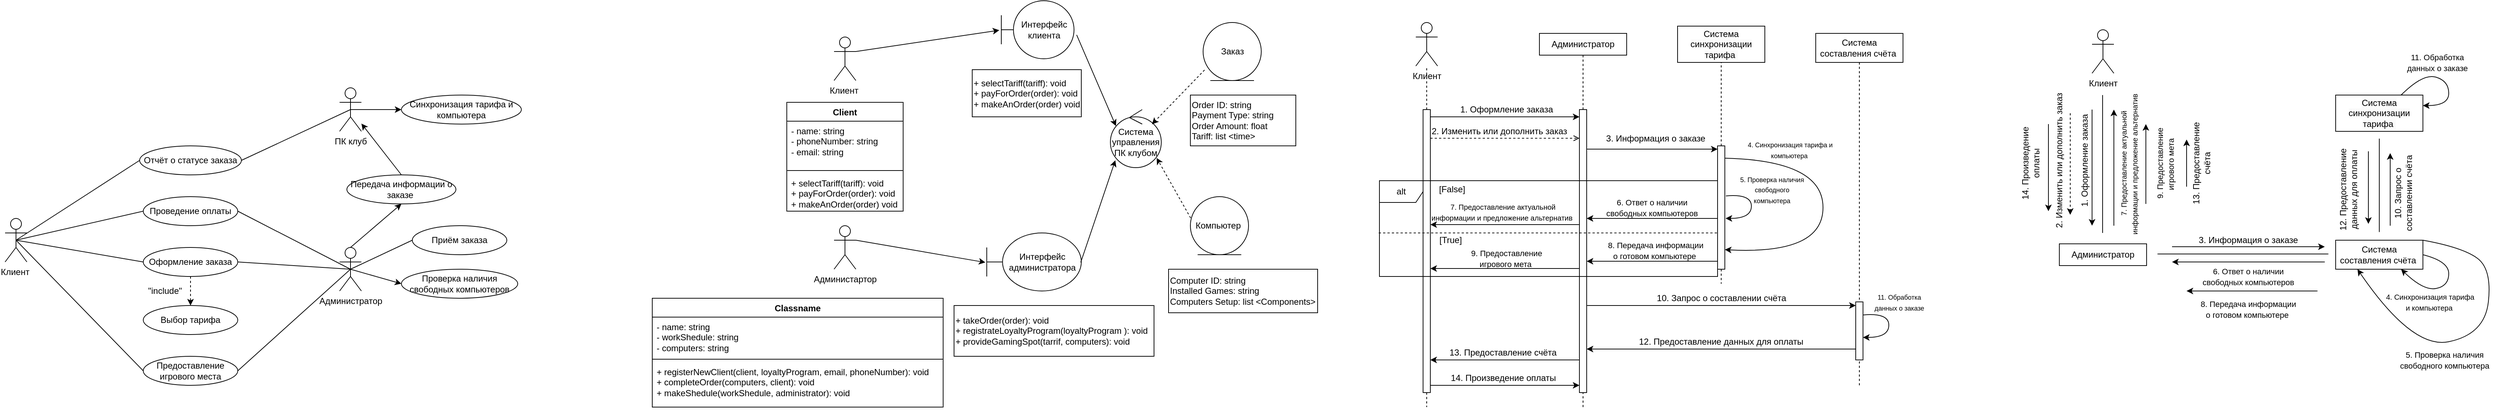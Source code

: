 <mxfile version="25.0.3">
  <diagram name="Страница — 1" id="JcgMkWdxOl0MSvAXrrk2">
    <mxGraphModel grid="1" page="1" gridSize="10" guides="1" tooltips="1" connect="1" arrows="1" fold="1" pageScale="1" pageWidth="827" pageHeight="1169" math="0" shadow="0">
      <root>
        <mxCell id="0" />
        <mxCell id="1" parent="0" />
        <mxCell id="xr0o5eQ3bMzEX39qYyPb-2" value="Клиент&amp;nbsp;" style="shape=umlActor;verticalLabelPosition=bottom;verticalAlign=top;html=1;outlineConnect=0;" vertex="1" parent="1">
          <mxGeometry x="80" y="340" width="30" height="60" as="geometry" />
        </mxCell>
        <mxCell id="xr0o5eQ3bMzEX39qYyPb-5" value="Администратор" style="shape=umlActor;verticalLabelPosition=bottom;verticalAlign=top;html=1;outlineConnect=0;" vertex="1" parent="1">
          <mxGeometry x="540" y="380" width="30" height="60" as="geometry" />
        </mxCell>
        <mxCell id="xr0o5eQ3bMzEX39qYyPb-6" value="ПК клуб" style="shape=umlActor;verticalLabelPosition=bottom;verticalAlign=top;html=1;outlineConnect=0;" vertex="1" parent="1">
          <mxGeometry x="540" y="160" width="30" height="60" as="geometry" />
        </mxCell>
        <mxCell id="xr0o5eQ3bMzEX39qYyPb-7" value="Оформление заказа" style="ellipse;whiteSpace=wrap;html=1;" vertex="1" parent="1">
          <mxGeometry x="270" y="380" width="130" height="40" as="geometry" />
        </mxCell>
        <mxCell id="xr0o5eQ3bMzEX39qYyPb-11" value="Приём заказа" style="ellipse;whiteSpace=wrap;html=1;" vertex="1" parent="1">
          <mxGeometry x="640" y="350" width="130" height="40" as="geometry" />
        </mxCell>
        <mxCell id="xr0o5eQ3bMzEX39qYyPb-12" value="" style="endArrow=none;html=1;rounded=0;exitX=0;exitY=0.5;exitDx=0;exitDy=0;entryX=0.5;entryY=0.5;entryDx=0;entryDy=0;entryPerimeter=0;" edge="1" parent="1" source="xr0o5eQ3bMzEX39qYyPb-11" target="xr0o5eQ3bMzEX39qYyPb-5">
          <mxGeometry width="50" height="50" relative="1" as="geometry">
            <mxPoint x="360" y="330" as="sourcePoint" />
            <mxPoint x="410" y="280" as="targetPoint" />
          </mxGeometry>
        </mxCell>
        <mxCell id="xr0o5eQ3bMzEX39qYyPb-14" value="Отчёт о статусе заказа" style="ellipse;whiteSpace=wrap;html=1;" vertex="1" parent="1">
          <mxGeometry x="265" y="240" width="140" height="40" as="geometry" />
        </mxCell>
        <mxCell id="xr0o5eQ3bMzEX39qYyPb-15" value="" style="endArrow=none;html=1;rounded=0;entryX=0.5;entryY=0.5;entryDx=0;entryDy=0;entryPerimeter=0;exitX=1;exitY=0.5;exitDx=0;exitDy=0;" edge="1" parent="1" source="xr0o5eQ3bMzEX39qYyPb-14" target="xr0o5eQ3bMzEX39qYyPb-6">
          <mxGeometry width="50" height="50" relative="1" as="geometry">
            <mxPoint x="360" y="330" as="sourcePoint" />
            <mxPoint x="410" y="280" as="targetPoint" />
          </mxGeometry>
        </mxCell>
        <mxCell id="xr0o5eQ3bMzEX39qYyPb-16" value="" style="endArrow=none;html=1;rounded=0;entryX=0;entryY=0.5;entryDx=0;entryDy=0;exitX=0.5;exitY=0.5;exitDx=0;exitDy=0;exitPerimeter=0;" edge="1" parent="1" source="xr0o5eQ3bMzEX39qYyPb-2" target="xr0o5eQ3bMzEX39qYyPb-14">
          <mxGeometry width="50" height="50" relative="1" as="geometry">
            <mxPoint x="360" y="330" as="sourcePoint" />
            <mxPoint x="410" y="280" as="targetPoint" />
          </mxGeometry>
        </mxCell>
        <mxCell id="xr0o5eQ3bMzEX39qYyPb-17" value="Проведение оплаты" style="ellipse;whiteSpace=wrap;html=1;" vertex="1" parent="1">
          <mxGeometry x="270" y="310" width="130" height="40" as="geometry" />
        </mxCell>
        <mxCell id="xr0o5eQ3bMzEX39qYyPb-18" value="" style="endArrow=none;html=1;rounded=0;exitX=0;exitY=0.5;exitDx=0;exitDy=0;entryX=0.5;entryY=0.5;entryDx=0;entryDy=0;entryPerimeter=0;" edge="1" parent="1" source="xr0o5eQ3bMzEX39qYyPb-17" target="xr0o5eQ3bMzEX39qYyPb-2">
          <mxGeometry width="50" height="50" relative="1" as="geometry">
            <mxPoint x="360" y="330" as="sourcePoint" />
            <mxPoint x="410" y="280" as="targetPoint" />
          </mxGeometry>
        </mxCell>
        <mxCell id="xr0o5eQ3bMzEX39qYyPb-19" value="" style="endArrow=none;html=1;rounded=0;exitX=1;exitY=0.5;exitDx=0;exitDy=0;entryX=0.5;entryY=0.5;entryDx=0;entryDy=0;entryPerimeter=0;" edge="1" parent="1" source="xr0o5eQ3bMzEX39qYyPb-17" target="xr0o5eQ3bMzEX39qYyPb-5">
          <mxGeometry width="50" height="50" relative="1" as="geometry">
            <mxPoint x="360" y="330" as="sourcePoint" />
            <mxPoint x="410" y="280" as="targetPoint" />
          </mxGeometry>
        </mxCell>
        <mxCell id="xr0o5eQ3bMzEX39qYyPb-20" value="" style="endArrow=classic;html=1;rounded=0;exitX=0.5;exitY=0.5;exitDx=0;exitDy=0;exitPerimeter=0;entryX=0;entryY=0.5;entryDx=0;entryDy=0;" edge="1" parent="1" source="xr0o5eQ3bMzEX39qYyPb-5" target="xr0o5eQ3bMzEX39qYyPb-21">
          <mxGeometry width="50" height="50" relative="1" as="geometry">
            <mxPoint x="610" y="470" as="sourcePoint" />
            <mxPoint x="620" y="410" as="targetPoint" />
          </mxGeometry>
        </mxCell>
        <mxCell id="xr0o5eQ3bMzEX39qYyPb-21" value="Проверка наличия свободных компьютеров" style="ellipse;whiteSpace=wrap;html=1;" vertex="1" parent="1">
          <mxGeometry x="625" y="410" width="160" height="40" as="geometry" />
        </mxCell>
        <mxCell id="xr0o5eQ3bMzEX39qYyPb-22" value="" style="endArrow=classic;html=1;rounded=0;exitX=0.5;exitY=0.5;exitDx=0;exitDy=0;exitPerimeter=0;entryX=0;entryY=0.5;entryDx=0;entryDy=0;" edge="1" parent="1" source="xr0o5eQ3bMzEX39qYyPb-6" target="xr0o5eQ3bMzEX39qYyPb-24">
          <mxGeometry width="50" height="50" relative="1" as="geometry">
            <mxPoint x="570" y="190" as="sourcePoint" />
            <mxPoint x="640" y="160" as="targetPoint" />
          </mxGeometry>
        </mxCell>
        <mxCell id="xr0o5eQ3bMzEX39qYyPb-23" value="Передача информации о заказе&amp;nbsp;" style="ellipse;whiteSpace=wrap;html=1;" vertex="1" parent="1">
          <mxGeometry x="550" y="280" width="150" height="40" as="geometry" />
        </mxCell>
        <mxCell id="xr0o5eQ3bMzEX39qYyPb-24" value="Синхронизация тарифа и компьютера" style="ellipse;whiteSpace=wrap;html=1;" vertex="1" parent="1">
          <mxGeometry x="625" y="170" width="165" height="40" as="geometry" />
        </mxCell>
        <mxCell id="xr0o5eQ3bMzEX39qYyPb-25" value="" style="endArrow=none;html=1;rounded=0;exitX=1;exitY=0.5;exitDx=0;exitDy=0;entryX=0.5;entryY=0.5;entryDx=0;entryDy=0;entryPerimeter=0;" edge="1" parent="1" source="xr0o5eQ3bMzEX39qYyPb-7" target="xr0o5eQ3bMzEX39qYyPb-5">
          <mxGeometry width="50" height="50" relative="1" as="geometry">
            <mxPoint x="360" y="330" as="sourcePoint" />
            <mxPoint x="410" y="280" as="targetPoint" />
          </mxGeometry>
        </mxCell>
        <mxCell id="xr0o5eQ3bMzEX39qYyPb-26" value="" style="endArrow=none;html=1;rounded=0;exitX=0;exitY=0.5;exitDx=0;exitDy=0;entryX=0.5;entryY=0.5;entryDx=0;entryDy=0;entryPerimeter=0;" edge="1" parent="1" source="xr0o5eQ3bMzEX39qYyPb-7" target="xr0o5eQ3bMzEX39qYyPb-2">
          <mxGeometry width="50" height="50" relative="1" as="geometry">
            <mxPoint x="360" y="330" as="sourcePoint" />
            <mxPoint x="410" y="280" as="targetPoint" />
          </mxGeometry>
        </mxCell>
        <mxCell id="xr0o5eQ3bMzEX39qYyPb-27" value="" style="endArrow=classic;html=1;rounded=0;exitX=0.5;exitY=0;exitDx=0;exitDy=0;exitPerimeter=0;entryX=0.5;entryY=1;entryDx=0;entryDy=0;" edge="1" parent="1" source="xr0o5eQ3bMzEX39qYyPb-5" target="xr0o5eQ3bMzEX39qYyPb-23">
          <mxGeometry width="50" height="50" relative="1" as="geometry">
            <mxPoint x="360" y="330" as="sourcePoint" />
            <mxPoint x="410" y="280" as="targetPoint" />
          </mxGeometry>
        </mxCell>
        <mxCell id="xr0o5eQ3bMzEX39qYyPb-28" value="" style="endArrow=classic;html=1;rounded=0;exitX=0.5;exitY=0;exitDx=0;exitDy=0;" edge="1" parent="1" source="xr0o5eQ3bMzEX39qYyPb-23" target="xr0o5eQ3bMzEX39qYyPb-6">
          <mxGeometry width="50" height="50" relative="1" as="geometry">
            <mxPoint x="360" y="330" as="sourcePoint" />
            <mxPoint x="410" y="280" as="targetPoint" />
          </mxGeometry>
        </mxCell>
        <mxCell id="xr0o5eQ3bMzEX39qYyPb-29" value="" style="endArrow=classic;html=1;rounded=0;exitX=0.5;exitY=1;exitDx=0;exitDy=0;dashed=1;entryX=0.5;entryY=0;entryDx=0;entryDy=0;" edge="1" parent="1" source="xr0o5eQ3bMzEX39qYyPb-7" target="xr0o5eQ3bMzEX39qYyPb-30">
          <mxGeometry width="50" height="50" relative="1" as="geometry">
            <mxPoint x="360" y="330" as="sourcePoint" />
            <mxPoint x="335" y="480" as="targetPoint" />
          </mxGeometry>
        </mxCell>
        <mxCell id="xr0o5eQ3bMzEX39qYyPb-30" value="Выбор тарифа" style="ellipse;whiteSpace=wrap;html=1;" vertex="1" parent="1">
          <mxGeometry x="270" y="460" width="130" height="40" as="geometry" />
        </mxCell>
        <mxCell id="xr0o5eQ3bMzEX39qYyPb-31" value="&quot;include&quot;" style="text;html=1;align=center;verticalAlign=middle;whiteSpace=wrap;rounded=0;" vertex="1" parent="1">
          <mxGeometry x="270" y="430" width="60" height="20" as="geometry" />
        </mxCell>
        <mxCell id="xr0o5eQ3bMzEX39qYyPb-32" value="Предоставление игрового места" style="ellipse;whiteSpace=wrap;html=1;" vertex="1" parent="1">
          <mxGeometry x="270" y="530" width="130" height="40" as="geometry" />
        </mxCell>
        <mxCell id="xr0o5eQ3bMzEX39qYyPb-33" value="" style="endArrow=none;html=1;rounded=0;entryX=0.5;entryY=0.5;entryDx=0;entryDy=0;entryPerimeter=0;exitX=1;exitY=0.5;exitDx=0;exitDy=0;" edge="1" parent="1" source="xr0o5eQ3bMzEX39qYyPb-32" target="xr0o5eQ3bMzEX39qYyPb-5">
          <mxGeometry width="50" height="50" relative="1" as="geometry">
            <mxPoint x="360" y="460" as="sourcePoint" />
            <mxPoint x="410" y="410" as="targetPoint" />
          </mxGeometry>
        </mxCell>
        <mxCell id="xr0o5eQ3bMzEX39qYyPb-34" value="" style="endArrow=none;html=1;rounded=0;exitX=0;exitY=0.5;exitDx=0;exitDy=0;entryX=0.5;entryY=0.5;entryDx=0;entryDy=0;entryPerimeter=0;" edge="1" parent="1" source="xr0o5eQ3bMzEX39qYyPb-32" target="xr0o5eQ3bMzEX39qYyPb-2">
          <mxGeometry width="50" height="50" relative="1" as="geometry">
            <mxPoint x="360" y="460" as="sourcePoint" />
            <mxPoint x="410" y="410" as="targetPoint" />
          </mxGeometry>
        </mxCell>
        <mxCell id="xr0o5eQ3bMzEX39qYyPb-44" value="Клиент&amp;nbsp;" style="shape=umlActor;verticalLabelPosition=bottom;verticalAlign=top;html=1;outlineConnect=0;" vertex="1" parent="1">
          <mxGeometry x="1220" y="90" width="30" height="60" as="geometry" />
        </mxCell>
        <mxCell id="xr0o5eQ3bMzEX39qYyPb-45" value="Администартор" style="shape=umlActor;verticalLabelPosition=bottom;verticalAlign=top;html=1;outlineConnect=0;" vertex="1" parent="1">
          <mxGeometry x="1220" y="350" width="30" height="60" as="geometry" />
        </mxCell>
        <mxCell id="xr0o5eQ3bMzEX39qYyPb-46" value="Интерфейс администратора" style="shape=umlBoundary;whiteSpace=wrap;html=1;" vertex="1" parent="1">
          <mxGeometry x="1430" y="360" width="130" height="80" as="geometry" />
        </mxCell>
        <mxCell id="xr0o5eQ3bMzEX39qYyPb-47" value="Интерфейс клиента" style="shape=umlBoundary;whiteSpace=wrap;html=1;" vertex="1" parent="1">
          <mxGeometry x="1450" y="40" width="100" height="80" as="geometry" />
        </mxCell>
        <mxCell id="xr0o5eQ3bMzEX39qYyPb-48" value="Система управления ПК клубом" style="ellipse;shape=umlControl;whiteSpace=wrap;html=1;" vertex="1" parent="1">
          <mxGeometry x="1600" y="190" width="70" height="80" as="geometry" />
        </mxCell>
        <mxCell id="xr0o5eQ3bMzEX39qYyPb-49" value="Компьютер&amp;nbsp;" style="ellipse;shape=umlEntity;whiteSpace=wrap;html=1;" vertex="1" parent="1">
          <mxGeometry x="1710" y="310" width="80" height="80" as="geometry" />
        </mxCell>
        <mxCell id="xr0o5eQ3bMzEX39qYyPb-50" value="Заказ" style="ellipse;shape=umlEntity;whiteSpace=wrap;html=1;" vertex="1" parent="1">
          <mxGeometry x="1727.5" y="70" width="80" height="80" as="geometry" />
        </mxCell>
        <mxCell id="xr0o5eQ3bMzEX39qYyPb-53" value="" style="endArrow=classic;html=1;rounded=0;exitX=1;exitY=0.333;exitDx=0;exitDy=0;exitPerimeter=0;entryX=-0.028;entryY=0.508;entryDx=0;entryDy=0;entryPerimeter=0;" edge="1" parent="1" source="xr0o5eQ3bMzEX39qYyPb-44" target="xr0o5eQ3bMzEX39qYyPb-47">
          <mxGeometry width="50" height="50" relative="1" as="geometry">
            <mxPoint x="1270" y="135" as="sourcePoint" />
            <mxPoint x="1320" y="85" as="targetPoint" />
          </mxGeometry>
        </mxCell>
        <mxCell id="xr0o5eQ3bMzEX39qYyPb-54" value="" style="endArrow=classic;html=1;rounded=0;exitX=1;exitY=0.333;exitDx=0;exitDy=0;exitPerimeter=0;entryX=-0.015;entryY=0.508;entryDx=0;entryDy=0;entryPerimeter=0;" edge="1" parent="1" source="xr0o5eQ3bMzEX39qYyPb-45" target="xr0o5eQ3bMzEX39qYyPb-46">
          <mxGeometry width="50" height="50" relative="1" as="geometry">
            <mxPoint x="1490" y="270" as="sourcePoint" />
            <mxPoint x="1540" y="220" as="targetPoint" />
          </mxGeometry>
        </mxCell>
        <mxCell id="xr0o5eQ3bMzEX39qYyPb-55" value="" style="endArrow=classic;html=1;rounded=0;exitX=1.036;exitY=0.588;exitDx=0;exitDy=0;exitPerimeter=0;entryX=0.109;entryY=0.283;entryDx=0;entryDy=0;entryPerimeter=0;" edge="1" parent="1" source="xr0o5eQ3bMzEX39qYyPb-47" target="xr0o5eQ3bMzEX39qYyPb-48">
          <mxGeometry width="50" height="50" relative="1" as="geometry">
            <mxPoint x="1430" y="270" as="sourcePoint" />
            <mxPoint x="1480" y="220" as="targetPoint" />
          </mxGeometry>
        </mxCell>
        <mxCell id="xr0o5eQ3bMzEX39qYyPb-56" value="" style="endArrow=classic;html=1;rounded=0;exitX=0.994;exitY=0.508;exitDx=0;exitDy=0;exitPerimeter=0;entryX=0.097;entryY=0.873;entryDx=0;entryDy=0;entryPerimeter=0;" edge="1" parent="1" source="xr0o5eQ3bMzEX39qYyPb-46" target="xr0o5eQ3bMzEX39qYyPb-48">
          <mxGeometry width="50" height="50" relative="1" as="geometry">
            <mxPoint x="1430" y="270" as="sourcePoint" />
            <mxPoint x="1480" y="220" as="targetPoint" />
          </mxGeometry>
        </mxCell>
        <mxCell id="xr0o5eQ3bMzEX39qYyPb-57" value="" style="endArrow=classic;html=1;rounded=0;exitX=0.025;exitY=0.818;exitDx=0;exitDy=0;exitPerimeter=0;entryX=0.817;entryY=0.253;entryDx=0;entryDy=0;entryPerimeter=0;dashed=1;" edge="1" parent="1" source="xr0o5eQ3bMzEX39qYyPb-50" target="xr0o5eQ3bMzEX39qYyPb-48">
          <mxGeometry width="50" height="50" relative="1" as="geometry">
            <mxPoint x="1454" y="97" as="sourcePoint" />
            <mxPoint x="1618" y="223" as="targetPoint" />
          </mxGeometry>
        </mxCell>
        <mxCell id="xr0o5eQ3bMzEX39qYyPb-59" value="" style="endArrow=classic;html=1;rounded=0;exitX=0.005;exitY=0.368;exitDx=0;exitDy=0;exitPerimeter=0;entryX=0.909;entryY=0.833;entryDx=0;entryDy=0;entryPerimeter=0;dashed=1;" edge="1" parent="1" source="xr0o5eQ3bMzEX39qYyPb-49" target="xr0o5eQ3bMzEX39qYyPb-48">
          <mxGeometry width="50" height="50" relative="1" as="geometry">
            <mxPoint x="1792" y="95" as="sourcePoint" />
            <mxPoint x="1667" y="220" as="targetPoint" />
          </mxGeometry>
        </mxCell>
        <mxCell id="xr0o5eQ3bMzEX39qYyPb-60" value="&lt;div&gt;&lt;span style=&quot;&quot;&gt;+ selectTariff(tariff): void&lt;/span&gt;&lt;div style=&quot;&quot;&gt;+ payForOrder(order): void&lt;/div&gt;&lt;div style=&quot;&quot;&gt;+ makeAnOrder(order) void&lt;/div&gt;&lt;/div&gt;" style="html=1;whiteSpace=wrap;align=left;" vertex="1" parent="1">
          <mxGeometry x="1410" y="135" width="150" height="65" as="geometry" />
        </mxCell>
        <mxCell id="xr0o5eQ3bMzEX39qYyPb-61" value="+ takeOrder(order): void&lt;div&gt;+ registrateLoyaltyProgram(loyaltyProgram ): void&lt;/div&gt;&lt;div&gt;+ provideGamingSpot(tarrif, computers): void&lt;/div&gt;" style="html=1;whiteSpace=wrap;align=left;" vertex="1" parent="1">
          <mxGeometry x="1385" y="460" width="275" height="70" as="geometry" />
        </mxCell>
        <mxCell id="xr0o5eQ3bMzEX39qYyPb-62" value="Order ID: string&amp;nbsp;&lt;div&gt;Payment Type: string&amp;nbsp;&lt;/div&gt;&lt;div&gt;Order Amount: float&amp;nbsp;&lt;/div&gt;&lt;div&gt;Tariff: list &amp;lt;time&amp;gt;&lt;/div&gt;" style="html=1;whiteSpace=wrap;align=left;" vertex="1" parent="1">
          <mxGeometry x="1710" y="170" width="145" height="70" as="geometry" />
        </mxCell>
        <mxCell id="xr0o5eQ3bMzEX39qYyPb-63" value="Computer ID: string&amp;nbsp;&lt;div&gt;Installed Games: string&lt;br&gt;&lt;/div&gt;&lt;div&gt;Computers Setup: list &amp;lt;Components&amp;gt;&lt;/div&gt;" style="html=1;whiteSpace=wrap;align=left;" vertex="1" parent="1">
          <mxGeometry x="1680" y="410" width="205" height="60" as="geometry" />
        </mxCell>
        <mxCell id="xr0o5eQ3bMzEX39qYyPb-64" value="Client" style="swimlane;fontStyle=1;align=center;verticalAlign=top;childLayout=stackLayout;horizontal=1;startSize=26;horizontalStack=0;resizeParent=1;resizeParentMax=0;resizeLast=0;collapsible=1;marginBottom=0;whiteSpace=wrap;html=1;" vertex="1" parent="1">
          <mxGeometry x="1155" y="180" width="160" height="150" as="geometry" />
        </mxCell>
        <mxCell id="xr0o5eQ3bMzEX39qYyPb-65" value="- name: string&amp;nbsp;&lt;div&gt;- phoneNumber: string&lt;/div&gt;&lt;div&gt;- email: string&lt;/div&gt;" style="text;strokeColor=none;fillColor=none;align=left;verticalAlign=top;spacingLeft=4;spacingRight=4;overflow=hidden;rotatable=0;points=[[0,0.5],[1,0.5]];portConstraint=eastwest;whiteSpace=wrap;html=1;" vertex="1" parent="xr0o5eQ3bMzEX39qYyPb-64">
          <mxGeometry y="26" width="160" height="64" as="geometry" />
        </mxCell>
        <mxCell id="xr0o5eQ3bMzEX39qYyPb-66" value="" style="line;strokeWidth=1;fillColor=none;align=left;verticalAlign=middle;spacingTop=-1;spacingLeft=3;spacingRight=3;rotatable=0;labelPosition=right;points=[];portConstraint=eastwest;strokeColor=inherit;" vertex="1" parent="xr0o5eQ3bMzEX39qYyPb-64">
          <mxGeometry y="90" width="160" height="8" as="geometry" />
        </mxCell>
        <mxCell id="xr0o5eQ3bMzEX39qYyPb-67" value="+ selectTariff(tariff): void&lt;div&gt;+ payForOrder(order): void&lt;/div&gt;&lt;div&gt;+ makeAnOrder(order) void&lt;/div&gt;" style="text;strokeColor=none;fillColor=none;align=left;verticalAlign=top;spacingLeft=4;spacingRight=4;overflow=hidden;rotatable=0;points=[[0,0.5],[1,0.5]];portConstraint=eastwest;whiteSpace=wrap;html=1;" vertex="1" parent="xr0o5eQ3bMzEX39qYyPb-64">
          <mxGeometry y="98" width="160" height="52" as="geometry" />
        </mxCell>
        <mxCell id="xr0o5eQ3bMzEX39qYyPb-68" value="Classname" style="swimlane;fontStyle=1;align=center;verticalAlign=top;childLayout=stackLayout;horizontal=1;startSize=26;horizontalStack=0;resizeParent=1;resizeParentMax=0;resizeLast=0;collapsible=1;marginBottom=0;whiteSpace=wrap;html=1;" vertex="1" parent="1">
          <mxGeometry x="970" y="450" width="400" height="150" as="geometry" />
        </mxCell>
        <mxCell id="xr0o5eQ3bMzEX39qYyPb-69" value="- name: string&amp;nbsp;&lt;div&gt;- workShedule: string&amp;nbsp;&lt;/div&gt;&lt;div&gt;- computers: string&lt;/div&gt;" style="text;strokeColor=none;fillColor=none;align=left;verticalAlign=top;spacingLeft=4;spacingRight=4;overflow=hidden;rotatable=0;points=[[0,0.5],[1,0.5]];portConstraint=eastwest;whiteSpace=wrap;html=1;" vertex="1" parent="xr0o5eQ3bMzEX39qYyPb-68">
          <mxGeometry y="26" width="400" height="54" as="geometry" />
        </mxCell>
        <mxCell id="xr0o5eQ3bMzEX39qYyPb-70" value="" style="line;strokeWidth=1;fillColor=none;align=left;verticalAlign=middle;spacingTop=-1;spacingLeft=3;spacingRight=3;rotatable=0;labelPosition=right;points=[];portConstraint=eastwest;strokeColor=inherit;" vertex="1" parent="xr0o5eQ3bMzEX39qYyPb-68">
          <mxGeometry y="80" width="400" height="8" as="geometry" />
        </mxCell>
        <mxCell id="xr0o5eQ3bMzEX39qYyPb-71" value="+ registerNewClient(client,&amp;nbsp;loyaltyProgram, email, phoneNumber): void&lt;div&gt;+ completeOrder(computers, client): void&lt;/div&gt;&lt;div&gt;+ makeShedule(workShedule, administrator): void&lt;/div&gt;" style="text;strokeColor=none;fillColor=none;align=left;verticalAlign=top;spacingLeft=4;spacingRight=4;overflow=hidden;rotatable=0;points=[[0,0.5],[1,0.5]];portConstraint=eastwest;whiteSpace=wrap;html=1;" vertex="1" parent="xr0o5eQ3bMzEX39qYyPb-68">
          <mxGeometry y="88" width="400" height="62" as="geometry" />
        </mxCell>
        <mxCell id="eZ6hBYkW27tw9v58mCa--1" value="Клиент" style="shape=umlActor;verticalLabelPosition=bottom;verticalAlign=top;html=1;outlineConnect=0;" vertex="1" parent="1">
          <mxGeometry x="2020" y="70" width="30" height="60" as="geometry" />
        </mxCell>
        <mxCell id="eZ6hBYkW27tw9v58mCa--2" value="&lt;span style=&quot;color: rgb(0, 0, 0); font-family: Helvetica; font-size: 12px; font-style: normal; font-variant-ligatures: normal; font-variant-caps: normal; font-weight: 400; letter-spacing: normal; orphans: 2; text-align: center; text-indent: 0px; text-transform: none; widows: 2; word-spacing: 0px; -webkit-text-stroke-width: 0px; white-space: normal; background-color: rgb(251, 251, 251); text-decoration-thickness: initial; text-decoration-style: initial; text-decoration-color: initial; display: inline !important; float: none;&quot;&gt;&lt;br&gt;&lt;/span&gt;&lt;div&gt;&lt;span style=&quot;color: rgb(0, 0, 0); font-family: Helvetica; font-size: 12px; font-style: normal; font-variant-ligatures: normal; font-variant-caps: normal; font-weight: 400; letter-spacing: normal; orphans: 2; text-align: center; text-indent: 0px; text-transform: none; widows: 2; word-spacing: 0px; -webkit-text-stroke-width: 0px; white-space: normal; background-color: rgb(251, 251, 251); text-decoration-thickness: initial; text-decoration-style: initial; text-decoration-color: initial; display: inline !important; float: none;&quot;&gt;Администратор&lt;/span&gt;&lt;br&gt;&lt;br&gt;&lt;/div&gt;" style="rounded=0;whiteSpace=wrap;html=1;" vertex="1" parent="1">
          <mxGeometry x="2190" y="85" width="120" height="30" as="geometry" />
        </mxCell>
        <mxCell id="eZ6hBYkW27tw9v58mCa--3" value="&lt;br&gt;&lt;div&gt;&lt;span style=&quot;color: rgb(0, 0, 0); font-family: Helvetica; font-size: 12px; font-style: normal; font-variant-ligatures: normal; font-variant-caps: normal; font-weight: 400; letter-spacing: normal; orphans: 2; text-align: center; text-indent: 0px; text-transform: none; widows: 2; word-spacing: 0px; -webkit-text-stroke-width: 0px; white-space: normal; background-color: rgb(251, 251, 251); text-decoration-thickness: initial; text-decoration-style: initial; text-decoration-color: initial; display: inline !important; float: none;&quot;&gt;Система синхронизации тарифа&amp;nbsp;&lt;/span&gt;&lt;br&gt;&lt;br&gt;&lt;/div&gt;" style="rounded=0;whiteSpace=wrap;html=1;" vertex="1" parent="1">
          <mxGeometry x="2380" y="75" width="120" height="50" as="geometry" />
        </mxCell>
        <mxCell id="eZ6hBYkW27tw9v58mCa--4" value="Система составления счёта&amp;nbsp;" style="rounded=0;whiteSpace=wrap;html=1;" vertex="1" parent="1">
          <mxGeometry x="2570" y="85" width="120" height="40" as="geometry" />
        </mxCell>
        <mxCell id="eZ6hBYkW27tw9v58mCa--5" value="" style="html=1;points=[[0,0,0,0,5],[0,1,0,0,-5],[1,0,0,0,5],[1,1,0,0,-5]];perimeter=orthogonalPerimeter;outlineConnect=0;targetShapes=umlLifeline;portConstraint=eastwest;newEdgeStyle={&quot;curved&quot;:0,&quot;rounded&quot;:0};" vertex="1" parent="1">
          <mxGeometry x="2030" y="190" width="10" height="390" as="geometry" />
        </mxCell>
        <mxCell id="eZ6hBYkW27tw9v58mCa--7" value="" style="endArrow=none;dashed=1;html=1;rounded=0;" edge="1" parent="1" source="eZ6hBYkW27tw9v58mCa--5" target="eZ6hBYkW27tw9v58mCa--1">
          <mxGeometry width="50" height="50" relative="1" as="geometry">
            <mxPoint x="2187" y="340" as="sourcePoint" />
            <mxPoint x="2237" y="290" as="targetPoint" />
          </mxGeometry>
        </mxCell>
        <mxCell id="eZ6hBYkW27tw9v58mCa--8" value="" style="html=1;points=[[0,0,0,0,5],[0,1,0,0,-5],[1,0,0,0,5],[1,1,0,0,-5]];perimeter=orthogonalPerimeter;outlineConnect=0;targetShapes=umlLifeline;portConstraint=eastwest;newEdgeStyle={&quot;curved&quot;:0,&quot;rounded&quot;:0};" vertex="1" parent="1">
          <mxGeometry x="2245" y="190" width="10" height="390" as="geometry" />
        </mxCell>
        <mxCell id="eZ6hBYkW27tw9v58mCa--9" value="" style="endArrow=none;dashed=1;html=1;rounded=0;entryX=0.5;entryY=1;entryDx=0;entryDy=0;" edge="1" parent="1" source="eZ6hBYkW27tw9v58mCa--8" target="eZ6hBYkW27tw9v58mCa--2">
          <mxGeometry width="50" height="50" relative="1" as="geometry">
            <mxPoint x="2220" y="340" as="sourcePoint" />
            <mxPoint x="2270" y="290" as="targetPoint" />
          </mxGeometry>
        </mxCell>
        <mxCell id="eZ6hBYkW27tw9v58mCa--10" value="" style="endArrow=classic;html=1;rounded=0;" edge="1" parent="1" source="eZ6hBYkW27tw9v58mCa--5">
          <mxGeometry width="50" height="50" relative="1" as="geometry">
            <mxPoint x="2073" y="200" as="sourcePoint" />
            <mxPoint x="2245" y="200" as="targetPoint" />
          </mxGeometry>
        </mxCell>
        <mxCell id="eZ6hBYkW27tw9v58mCa--11" value="" style="endArrow=open;html=1;rounded=0;dashed=1;endFill=0;" edge="1" parent="1" source="eZ6hBYkW27tw9v58mCa--5">
          <mxGeometry width="50" height="50" relative="1" as="geometry">
            <mxPoint x="2073" y="229.5" as="sourcePoint" />
            <mxPoint x="2245" y="229.5" as="targetPoint" />
          </mxGeometry>
        </mxCell>
        <mxCell id="eZ6hBYkW27tw9v58mCa--12" value="2. Изменить или дополнить заказ" style="text;html=1;align=center;verticalAlign=middle;whiteSpace=wrap;rounded=0;" vertex="1" parent="1">
          <mxGeometry x="2040" y="210" width="190" height="20" as="geometry" />
        </mxCell>
        <mxCell id="eZ6hBYkW27tw9v58mCa--13" value="1. Оформление заказа" style="text;html=1;align=center;verticalAlign=middle;whiteSpace=wrap;rounded=0;" vertex="1" parent="1">
          <mxGeometry x="2060" y="180" width="170" height="20" as="geometry" />
        </mxCell>
        <mxCell id="eZ6hBYkW27tw9v58mCa--14" value="" style="html=1;points=[[0,0,0,0,5],[0,1,0,0,-5],[1,0,0,0,5],[1,1,0,0,-5]];perimeter=orthogonalPerimeter;outlineConnect=0;targetShapes=umlLifeline;portConstraint=eastwest;newEdgeStyle={&quot;curved&quot;:0,&quot;rounded&quot;:0};" vertex="1" parent="1">
          <mxGeometry x="2435" y="240" width="10" height="170" as="geometry" />
        </mxCell>
        <mxCell id="eZ6hBYkW27tw9v58mCa--15" value="" style="endArrow=none;dashed=1;html=1;rounded=0;entryX=0.5;entryY=1;entryDx=0;entryDy=0;" edge="1" parent="1" source="eZ6hBYkW27tw9v58mCa--14" target="eZ6hBYkW27tw9v58mCa--3">
          <mxGeometry width="50" height="50" relative="1" as="geometry">
            <mxPoint x="2350" y="340" as="sourcePoint" />
            <mxPoint x="2400" y="290" as="targetPoint" />
          </mxGeometry>
        </mxCell>
        <mxCell id="eZ6hBYkW27tw9v58mCa--16" value="" style="endArrow=classic;html=1;rounded=0;" edge="1" parent="1">
          <mxGeometry width="50" height="50" relative="1" as="geometry">
            <mxPoint x="2255" y="244.52" as="sourcePoint" />
            <mxPoint x="2435" y="244.52" as="targetPoint" />
          </mxGeometry>
        </mxCell>
        <mxCell id="eZ6hBYkW27tw9v58mCa--18" value="3. Информация о заказе" style="text;html=1;align=center;verticalAlign=middle;whiteSpace=wrap;rounded=0;" vertex="1" parent="1">
          <mxGeometry x="2265" y="225" width="170" height="10" as="geometry" />
        </mxCell>
        <mxCell id="eZ6hBYkW27tw9v58mCa--19" value="" style="curved=1;endArrow=classic;html=1;rounded=0;" edge="1" parent="1">
          <mxGeometry width="50" height="50" relative="1" as="geometry">
            <mxPoint x="2445" y="257" as="sourcePoint" />
            <mxPoint x="2445" y="383" as="targetPoint" />
            <Array as="points">
              <mxPoint x="2580" y="260" />
              <mxPoint x="2580" y="390" />
            </Array>
          </mxGeometry>
        </mxCell>
        <mxCell id="eZ6hBYkW27tw9v58mCa--21" value="&lt;font style=&quot;font-size: 9px;&quot;&gt;4. Синхронизация тарифа и компьютера&amp;nbsp;&lt;/font&gt;" style="text;html=1;align=center;verticalAlign=middle;whiteSpace=wrap;rounded=0;" vertex="1" parent="1">
          <mxGeometry x="2470" y="230" width="130" height="30" as="geometry" />
        </mxCell>
        <mxCell id="eZ6hBYkW27tw9v58mCa--22" value="" style="curved=1;endArrow=classic;html=1;rounded=0;" edge="1" parent="1">
          <mxGeometry width="50" height="50" relative="1" as="geometry">
            <mxPoint x="2446.5" y="309" as="sourcePoint" />
            <mxPoint x="2446" y="340" as="targetPoint" />
            <Array as="points">
              <mxPoint x="2481.5" y="306" />
              <mxPoint x="2481.5" y="340" />
            </Array>
          </mxGeometry>
        </mxCell>
        <mxCell id="eZ6hBYkW27tw9v58mCa--24" value="&lt;font style=&quot;font-size: 9px;&quot;&gt;5. Проверка наличия свободного компьютера&lt;/font&gt;" style="text;html=1;align=center;verticalAlign=middle;whiteSpace=wrap;rounded=0;" vertex="1" parent="1">
          <mxGeometry x="2460" y="285" width="100" height="30" as="geometry" />
        </mxCell>
        <mxCell id="eZ6hBYkW27tw9v58mCa--25" value="alt" style="shape=umlFrame;whiteSpace=wrap;html=1;pointerEvents=0;" vertex="1" parent="1">
          <mxGeometry x="1970" y="288" width="465" height="132" as="geometry" />
        </mxCell>
        <mxCell id="eZ6hBYkW27tw9v58mCa--26" value="" style="endArrow=classic;html=1;rounded=0;" edge="1" parent="1">
          <mxGeometry width="50" height="50" relative="1" as="geometry">
            <mxPoint x="2435" y="340" as="sourcePoint" />
            <mxPoint x="2255" y="340" as="targetPoint" />
          </mxGeometry>
        </mxCell>
        <mxCell id="eZ6hBYkW27tw9v58mCa--27" value="&lt;font style=&quot;font-size: 11px;&quot;&gt;6. Ответ о наличии свободных компьютеров&lt;/font&gt;" style="text;html=1;align=center;verticalAlign=middle;whiteSpace=wrap;rounded=0;" vertex="1" parent="1">
          <mxGeometry x="2280" y="315" width="130" height="20" as="geometry" />
        </mxCell>
        <mxCell id="eZ6hBYkW27tw9v58mCa--28" value="[False]" style="text;html=1;align=center;verticalAlign=middle;whiteSpace=wrap;rounded=0;" vertex="1" parent="1">
          <mxGeometry x="2040" y="290" width="60" height="20" as="geometry" />
        </mxCell>
        <mxCell id="eZ6hBYkW27tw9v58mCa--29" value="" style="endArrow=none;dashed=1;html=1;rounded=0;exitX=-0.004;exitY=0.671;exitDx=0;exitDy=0;exitPerimeter=0;" edge="1" parent="1">
          <mxGeometry width="50" height="50" relative="1" as="geometry">
            <mxPoint x="1969.07" y="360.002" as="sourcePoint" />
            <mxPoint x="2435.93" y="360.002" as="targetPoint" />
          </mxGeometry>
        </mxCell>
        <mxCell id="eZ6hBYkW27tw9v58mCa--30" value="" style="endArrow=classic;html=1;rounded=0;" edge="1" parent="1">
          <mxGeometry width="50" height="50" relative="1" as="geometry">
            <mxPoint x="2245" y="348.52" as="sourcePoint" />
            <mxPoint x="2040" y="348.52" as="targetPoint" />
          </mxGeometry>
        </mxCell>
        <mxCell id="eZ6hBYkW27tw9v58mCa--31" value="&lt;font style=&quot;font-size: 10px;&quot;&gt;7. Предоставление актуальной информации и предложение альтернатив&amp;nbsp;&lt;/font&gt;" style="text;html=1;align=center;verticalAlign=middle;whiteSpace=wrap;rounded=0;" vertex="1" parent="1">
          <mxGeometry x="2040" y="315" width="200" height="32.5" as="geometry" />
        </mxCell>
        <mxCell id="eZ6hBYkW27tw9v58mCa--32" value="[True]" style="text;html=1;align=center;verticalAlign=middle;whiteSpace=wrap;rounded=0;" vertex="1" parent="1">
          <mxGeometry x="2038" y="360" width="60" height="20" as="geometry" />
        </mxCell>
        <mxCell id="eZ6hBYkW27tw9v58mCa--33" value="" style="endArrow=classic;html=1;rounded=0;" edge="1" parent="1">
          <mxGeometry width="50" height="50" relative="1" as="geometry">
            <mxPoint x="2435" y="399.05" as="sourcePoint" />
            <mxPoint x="2255" y="399.05" as="targetPoint" />
          </mxGeometry>
        </mxCell>
        <mxCell id="eZ6hBYkW27tw9v58mCa--35" value="&lt;span style=&quot;font-size: 11px;&quot;&gt;8. Передача информации о готовом компьютере&amp;nbsp;&lt;/span&gt;" style="text;html=1;align=center;verticalAlign=middle;whiteSpace=wrap;rounded=0;" vertex="1" parent="1">
          <mxGeometry x="2280" y="369.05" width="140" height="30" as="geometry" />
        </mxCell>
        <mxCell id="eZ6hBYkW27tw9v58mCa--36" value="" style="endArrow=classic;html=1;rounded=0;" edge="1" parent="1">
          <mxGeometry width="50" height="50" relative="1" as="geometry">
            <mxPoint x="2245" y="409.05" as="sourcePoint" />
            <mxPoint x="2040" y="409.05" as="targetPoint" />
          </mxGeometry>
        </mxCell>
        <mxCell id="eZ6hBYkW27tw9v58mCa--37" value="&lt;span style=&quot;font-size: 11px;&quot;&gt;9. Предоставление игрового мета&amp;nbsp;&lt;/span&gt;" style="text;html=1;align=center;verticalAlign=middle;whiteSpace=wrap;rounded=0;" vertex="1" parent="1">
          <mxGeometry x="2075" y="380" width="140" height="30" as="geometry" />
        </mxCell>
        <mxCell id="eZ6hBYkW27tw9v58mCa--38" value="" style="endArrow=none;dashed=1;html=1;rounded=0;" edge="1" parent="1" source="eZ6hBYkW27tw9v58mCa--14">
          <mxGeometry width="50" height="50" relative="1" as="geometry">
            <mxPoint x="2200" y="340" as="sourcePoint" />
            <mxPoint x="2440" y="430" as="targetPoint" />
          </mxGeometry>
        </mxCell>
        <mxCell id="eZ6hBYkW27tw9v58mCa--39" value="" style="html=1;points=[[0,0,0,0,5],[0,1,0,0,-5],[1,0,0,0,5],[1,1,0,0,-5]];perimeter=orthogonalPerimeter;outlineConnect=0;targetShapes=umlLifeline;portConstraint=eastwest;newEdgeStyle={&quot;curved&quot;:0,&quot;rounded&quot;:0};" vertex="1" parent="1">
          <mxGeometry x="2625" y="455" width="10" height="80" as="geometry" />
        </mxCell>
        <mxCell id="eZ6hBYkW27tw9v58mCa--41" value="" style="endArrow=classic;html=1;rounded=0;" edge="1" parent="1">
          <mxGeometry width="50" height="50" relative="1" as="geometry">
            <mxPoint x="2255" y="460.0" as="sourcePoint" />
            <mxPoint x="2625" y="460.0" as="targetPoint" />
          </mxGeometry>
        </mxCell>
        <mxCell id="eZ6hBYkW27tw9v58mCa--42" value="" style="endArrow=none;dashed=1;html=1;rounded=0;exitX=0.5;exitY=1;exitDx=0;exitDy=0;" edge="1" parent="1" source="eZ6hBYkW27tw9v58mCa--4" target="eZ6hBYkW27tw9v58mCa--39">
          <mxGeometry width="50" height="50" relative="1" as="geometry">
            <mxPoint x="2200" y="340" as="sourcePoint" />
            <mxPoint x="2250" y="290" as="targetPoint" />
          </mxGeometry>
        </mxCell>
        <mxCell id="eZ6hBYkW27tw9v58mCa--43" value="10. Запрос о составлении счёта" style="text;html=1;align=center;verticalAlign=middle;whiteSpace=wrap;rounded=0;" vertex="1" parent="1">
          <mxGeometry x="2342.5" y="440" width="195" height="20" as="geometry" />
        </mxCell>
        <mxCell id="eZ6hBYkW27tw9v58mCa--44" value="" style="curved=1;endArrow=classic;html=1;rounded=0;" edge="1" parent="1">
          <mxGeometry width="50" height="50" relative="1" as="geometry">
            <mxPoint x="2635.5" y="473" as="sourcePoint" />
            <mxPoint x="2635" y="504" as="targetPoint" />
            <Array as="points">
              <mxPoint x="2670.5" y="470" />
              <mxPoint x="2670.5" y="504" />
            </Array>
          </mxGeometry>
        </mxCell>
        <mxCell id="eZ6hBYkW27tw9v58mCa--45" value="&lt;font style=&quot;font-size: 9px;&quot;&gt;11. Обработка данных о заказе&lt;/font&gt;" style="text;html=1;align=center;verticalAlign=middle;whiteSpace=wrap;rounded=0;" vertex="1" parent="1">
          <mxGeometry x="2640" y="440" width="90" height="30" as="geometry" />
        </mxCell>
        <mxCell id="eZ6hBYkW27tw9v58mCa--46" value="" style="endArrow=classic;html=1;rounded=0;" edge="1" parent="1">
          <mxGeometry width="50" height="50" relative="1" as="geometry">
            <mxPoint x="2625" y="520" as="sourcePoint" />
            <mxPoint x="2255" y="520" as="targetPoint" />
          </mxGeometry>
        </mxCell>
        <mxCell id="eZ6hBYkW27tw9v58mCa--47" value="12. Предоставление данных для оплаты" style="text;html=1;align=center;verticalAlign=middle;whiteSpace=wrap;rounded=0;" vertex="1" parent="1">
          <mxGeometry x="2326.25" y="500" width="227.5" height="20" as="geometry" />
        </mxCell>
        <mxCell id="eZ6hBYkW27tw9v58mCa--48" value="" style="endArrow=classic;html=1;rounded=0;" edge="1" parent="1">
          <mxGeometry width="50" height="50" relative="1" as="geometry">
            <mxPoint x="2245" y="535" as="sourcePoint" />
            <mxPoint x="2040" y="535" as="targetPoint" />
          </mxGeometry>
        </mxCell>
        <mxCell id="eZ6hBYkW27tw9v58mCa--49" value="13. Предоставление счёта" style="text;html=1;align=center;verticalAlign=middle;whiteSpace=wrap;rounded=0;" vertex="1" parent="1">
          <mxGeometry x="2055" y="515" width="170" height="20" as="geometry" />
        </mxCell>
        <mxCell id="eZ6hBYkW27tw9v58mCa--50" value="" style="endArrow=classic;html=1;rounded=0;" edge="1" parent="1">
          <mxGeometry width="50" height="50" relative="1" as="geometry">
            <mxPoint x="2040" y="570" as="sourcePoint" />
            <mxPoint x="2245" y="570" as="targetPoint" />
          </mxGeometry>
        </mxCell>
        <mxCell id="eZ6hBYkW27tw9v58mCa--51" value="14. Произведение оплаты" style="text;html=1;align=center;verticalAlign=middle;whiteSpace=wrap;rounded=0;" vertex="1" parent="1">
          <mxGeometry x="2062.5" y="550" width="155" height="20" as="geometry" />
        </mxCell>
        <mxCell id="eZ6hBYkW27tw9v58mCa--52" value="" style="endArrow=none;dashed=1;html=1;rounded=0;" edge="1" parent="1" target="eZ6hBYkW27tw9v58mCa--39">
          <mxGeometry width="50" height="50" relative="1" as="geometry">
            <mxPoint x="2630" y="570" as="sourcePoint" />
            <mxPoint x="2650" y="540" as="targetPoint" />
          </mxGeometry>
        </mxCell>
        <mxCell id="eZ6hBYkW27tw9v58mCa--53" value="" style="endArrow=none;dashed=1;html=1;rounded=0;" edge="1" parent="1" target="eZ6hBYkW27tw9v58mCa--8">
          <mxGeometry width="50" height="50" relative="1" as="geometry">
            <mxPoint x="2250" y="600" as="sourcePoint" />
            <mxPoint x="2305" y="600" as="targetPoint" />
          </mxGeometry>
        </mxCell>
        <mxCell id="eZ6hBYkW27tw9v58mCa--54" value="" style="endArrow=none;dashed=1;html=1;rounded=0;" edge="1" parent="1" source="eZ6hBYkW27tw9v58mCa--5">
          <mxGeometry width="50" height="50" relative="1" as="geometry">
            <mxPoint x="2400" y="450" as="sourcePoint" />
            <mxPoint x="2035" y="600" as="targetPoint" />
          </mxGeometry>
        </mxCell>
        <mxCell id="hWuVy-jcxDphh0jQvDJt-1" value="Клиент" style="shape=umlActor;verticalLabelPosition=bottom;verticalAlign=top;html=1;outlineConnect=0;" vertex="1" parent="1">
          <mxGeometry x="2950" y="80" width="30" height="60" as="geometry" />
        </mxCell>
        <mxCell id="hWuVy-jcxDphh0jQvDJt-2" value="&lt;span style=&quot;color: rgb(0, 0, 0); font-family: Helvetica; font-size: 12px; font-style: normal; font-variant-ligatures: normal; font-variant-caps: normal; font-weight: 400; letter-spacing: normal; orphans: 2; text-align: center; text-indent: 0px; text-transform: none; widows: 2; word-spacing: 0px; -webkit-text-stroke-width: 0px; white-space: normal; background-color: rgb(251, 251, 251); text-decoration-thickness: initial; text-decoration-style: initial; text-decoration-color: initial; display: inline !important; float: none;&quot;&gt;&lt;br&gt;&lt;/span&gt;&lt;div&gt;&lt;span style=&quot;color: rgb(0, 0, 0); font-family: Helvetica; font-size: 12px; font-style: normal; font-variant-ligatures: normal; font-variant-caps: normal; font-weight: 400; letter-spacing: normal; orphans: 2; text-align: center; text-indent: 0px; text-transform: none; widows: 2; word-spacing: 0px; -webkit-text-stroke-width: 0px; white-space: normal; background-color: rgb(251, 251, 251); text-decoration-thickness: initial; text-decoration-style: initial; text-decoration-color: initial; display: inline !important; float: none;&quot;&gt;Администратор&lt;/span&gt;&lt;br&gt;&lt;br&gt;&lt;/div&gt;" style="rounded=0;whiteSpace=wrap;html=1;" vertex="1" parent="1">
          <mxGeometry x="2905" y="375" width="120" height="30" as="geometry" />
        </mxCell>
        <mxCell id="hWuVy-jcxDphh0jQvDJt-3" value="&lt;br&gt;&lt;div&gt;&lt;span style=&quot;color: rgb(0, 0, 0); font-family: Helvetica; font-size: 12px; font-style: normal; font-variant-ligatures: normal; font-variant-caps: normal; font-weight: 400; letter-spacing: normal; orphans: 2; text-align: center; text-indent: 0px; text-transform: none; widows: 2; word-spacing: 0px; -webkit-text-stroke-width: 0px; white-space: normal; background-color: rgb(251, 251, 251); text-decoration-thickness: initial; text-decoration-style: initial; text-decoration-color: initial; display: inline !important; float: none;&quot;&gt;Система синхронизации тарифа&amp;nbsp;&lt;/span&gt;&lt;br&gt;&lt;br&gt;&lt;/div&gt;" style="rounded=0;whiteSpace=wrap;html=1;" vertex="1" parent="1">
          <mxGeometry x="3285" y="170" width="120" height="50" as="geometry" />
        </mxCell>
        <mxCell id="hWuVy-jcxDphh0jQvDJt-4" value="Система составления счёта&amp;nbsp;" style="rounded=0;whiteSpace=wrap;html=1;" vertex="1" parent="1">
          <mxGeometry x="3285" y="370" width="120" height="40" as="geometry" />
        </mxCell>
        <mxCell id="hWuVy-jcxDphh0jQvDJt-5" value="" style="endArrow=none;html=1;rounded=0;" edge="1" parent="1">
          <mxGeometry width="50" height="50" relative="1" as="geometry">
            <mxPoint x="2964.5" y="360" as="sourcePoint" />
            <mxPoint x="2964.5" y="170" as="targetPoint" />
          </mxGeometry>
        </mxCell>
        <mxCell id="hWuVy-jcxDphh0jQvDJt-6" value="" style="endArrow=classic;html=1;rounded=0;" edge="1" parent="1">
          <mxGeometry width="50" height="50" relative="1" as="geometry">
            <mxPoint x="2950" y="190" as="sourcePoint" />
            <mxPoint x="2950" y="350" as="targetPoint" />
          </mxGeometry>
        </mxCell>
        <mxCell id="hWuVy-jcxDphh0jQvDJt-7" value="1. Оформление заказа" style="text;html=1;align=center;verticalAlign=middle;whiteSpace=wrap;rounded=0;rotation=-90;" vertex="1" parent="1">
          <mxGeometry x="2855" y="250" width="170" height="20" as="geometry" />
        </mxCell>
        <mxCell id="hWuVy-jcxDphh0jQvDJt-8" value="" style="endArrow=classic;html=1;rounded=0;dashed=1;" edge="1" parent="1">
          <mxGeometry width="50" height="50" relative="1" as="geometry">
            <mxPoint x="2920" y="195" as="sourcePoint" />
            <mxPoint x="2920" y="335" as="targetPoint" />
          </mxGeometry>
        </mxCell>
        <mxCell id="hWuVy-jcxDphh0jQvDJt-9" value="2. Изменить или дополнить заказ" style="text;html=1;align=center;verticalAlign=middle;whiteSpace=wrap;rounded=0;rotation=-90;" vertex="1" parent="1">
          <mxGeometry x="2810" y="250" width="190" height="20" as="geometry" />
        </mxCell>
        <mxCell id="hWuVy-jcxDphh0jQvDJt-10" value="" style="endArrow=none;html=1;rounded=0;" edge="1" parent="1">
          <mxGeometry width="50" height="50" relative="1" as="geometry">
            <mxPoint x="3040" y="389" as="sourcePoint" />
            <mxPoint x="3275" y="389" as="targetPoint" />
          </mxGeometry>
        </mxCell>
        <mxCell id="hWuVy-jcxDphh0jQvDJt-11" value="3. Информация о заказе" style="text;html=1;align=center;verticalAlign=middle;whiteSpace=wrap;rounded=0;" vertex="1" parent="1">
          <mxGeometry x="3080" y="365" width="170" height="10" as="geometry" />
        </mxCell>
        <mxCell id="hWuVy-jcxDphh0jQvDJt-12" value="" style="endArrow=classic;html=1;rounded=0;" edge="1" parent="1">
          <mxGeometry width="50" height="50" relative="1" as="geometry">
            <mxPoint x="3060" y="379" as="sourcePoint" />
            <mxPoint x="3270" y="379" as="targetPoint" />
          </mxGeometry>
        </mxCell>
        <mxCell id="hWuVy-jcxDphh0jQvDJt-14" value="" style="curved=1;endArrow=classic;html=1;rounded=0;entryX=0.75;entryY=1;entryDx=0;entryDy=0;exitX=1;exitY=0.5;exitDx=0;exitDy=0;" edge="1" parent="1" source="hWuVy-jcxDphh0jQvDJt-4" target="hWuVy-jcxDphh0jQvDJt-4">
          <mxGeometry width="50" height="50" relative="1" as="geometry">
            <mxPoint x="3405.5" y="402.05" as="sourcePoint" />
            <mxPoint x="3370" y="420" as="targetPoint" />
            <Array as="points">
              <mxPoint x="3440.5" y="399.05" />
              <mxPoint x="3440.5" y="433.05" />
              <mxPoint x="3406" y="440" />
            </Array>
          </mxGeometry>
        </mxCell>
        <mxCell id="hWuVy-jcxDphh0jQvDJt-15" value="&lt;font style=&quot;font-size: 10px;&quot;&gt;4. Синхронизация тарифа и компьютера&amp;nbsp;&lt;/font&gt;" style="text;html=1;align=center;verticalAlign=middle;whiteSpace=wrap;rounded=0;" vertex="1" parent="1">
          <mxGeometry x="3350" y="440" width="130" height="30" as="geometry" />
        </mxCell>
        <mxCell id="hWuVy-jcxDphh0jQvDJt-16" value="" style="curved=1;endArrow=classic;html=1;rounded=0;entryX=0.25;entryY=1;entryDx=0;entryDy=0;exitX=1;exitY=0;exitDx=0;exitDy=0;" edge="1" parent="1" source="hWuVy-jcxDphh0jQvDJt-4" target="hWuVy-jcxDphh0jQvDJt-4">
          <mxGeometry width="50" height="50" relative="1" as="geometry">
            <mxPoint x="3405" y="380" as="sourcePoint" />
            <mxPoint x="3405" y="506" as="targetPoint" />
            <Array as="points">
              <mxPoint x="3460" y="380" />
              <mxPoint x="3500" y="410" />
              <mxPoint x="3490" y="500" />
              <mxPoint x="3390" y="520" />
            </Array>
          </mxGeometry>
        </mxCell>
        <mxCell id="hWuVy-jcxDphh0jQvDJt-17" value="&lt;font style=&quot;font-size: 11px;&quot;&gt;5. Проверка наличия свободного компьютера&lt;/font&gt;" style="text;html=1;align=center;verticalAlign=middle;whiteSpace=wrap;rounded=0;" vertex="1" parent="1">
          <mxGeometry x="3360" y="520" width="150" height="30" as="geometry" />
        </mxCell>
        <mxCell id="hWuVy-jcxDphh0jQvDJt-18" value="" style="endArrow=classic;html=1;rounded=0;" edge="1" parent="1">
          <mxGeometry width="50" height="50" relative="1" as="geometry">
            <mxPoint x="3270" y="400" as="sourcePoint" />
            <mxPoint x="3060" y="400" as="targetPoint" />
          </mxGeometry>
        </mxCell>
        <mxCell id="hWuVy-jcxDphh0jQvDJt-19" value="&lt;font style=&quot;font-size: 11px;&quot;&gt;6. Ответ о наличии свободных компьютеров&lt;/font&gt;" style="text;html=1;align=center;verticalAlign=middle;whiteSpace=wrap;rounded=0;" vertex="1" parent="1">
          <mxGeometry x="3100" y="410" width="130" height="20" as="geometry" />
        </mxCell>
        <mxCell id="hWuVy-jcxDphh0jQvDJt-20" value="&lt;font style=&quot;font-size: 10px;&quot;&gt;7. Предоставление актуальной информации и предложение альтернатив&amp;nbsp;&lt;/font&gt;" style="text;html=1;align=center;verticalAlign=middle;whiteSpace=wrap;rounded=0;rotation=-90;" vertex="1" parent="1">
          <mxGeometry x="2900" y="247.5" width="200" height="32.5" as="geometry" />
        </mxCell>
        <mxCell id="hWuVy-jcxDphh0jQvDJt-21" value="" style="endArrow=classic;html=1;rounded=0;" edge="1" parent="1">
          <mxGeometry width="50" height="50" relative="1" as="geometry">
            <mxPoint x="2980" y="350" as="sourcePoint" />
            <mxPoint x="2980" y="190" as="targetPoint" />
          </mxGeometry>
        </mxCell>
        <mxCell id="hWuVy-jcxDphh0jQvDJt-22" value="" style="endArrow=classic;html=1;rounded=0;" edge="1" parent="1">
          <mxGeometry width="50" height="50" relative="1" as="geometry">
            <mxPoint x="3260" y="440" as="sourcePoint" />
            <mxPoint x="3080" y="440" as="targetPoint" />
          </mxGeometry>
        </mxCell>
        <mxCell id="hWuVy-jcxDphh0jQvDJt-23" value="&lt;span style=&quot;font-size: 11px;&quot;&gt;8. Передача информации о готовом компьютере&amp;nbsp;&lt;/span&gt;" style="text;html=1;align=center;verticalAlign=middle;whiteSpace=wrap;rounded=0;" vertex="1" parent="1">
          <mxGeometry x="3095" y="450.0" width="140" height="30" as="geometry" />
        </mxCell>
        <mxCell id="hWuVy-jcxDphh0jQvDJt-24" value="" style="endArrow=classic;html=1;rounded=0;" edge="1" parent="1">
          <mxGeometry width="50" height="50" relative="1" as="geometry">
            <mxPoint x="3024" y="320" as="sourcePoint" />
            <mxPoint x="3024" y="210" as="targetPoint" />
          </mxGeometry>
        </mxCell>
        <mxCell id="hWuVy-jcxDphh0jQvDJt-25" value="&lt;span style=&quot;font-size: 11px;&quot;&gt;9. Предоставление игрового мета&amp;nbsp;&lt;/span&gt;" style="text;html=1;align=center;verticalAlign=middle;whiteSpace=wrap;rounded=0;rotation=-90;" vertex="1" parent="1">
          <mxGeometry x="2980" y="253.75" width="140" height="20" as="geometry" />
        </mxCell>
        <mxCell id="hWuVy-jcxDphh0jQvDJt-27" value="" style="endArrow=none;html=1;rounded=0;" edge="1" parent="1">
          <mxGeometry width="50" height="50" relative="1" as="geometry">
            <mxPoint x="3345" y="358.75" as="sourcePoint" />
            <mxPoint x="3345" y="230" as="targetPoint" />
          </mxGeometry>
        </mxCell>
        <mxCell id="hWuVy-jcxDphh0jQvDJt-29" value="" style="endArrow=classic;html=1;rounded=0;" edge="1" parent="1">
          <mxGeometry width="50" height="50" relative="1" as="geometry">
            <mxPoint x="3360" y="350" as="sourcePoint" />
            <mxPoint x="3360" y="250" as="targetPoint" />
          </mxGeometry>
        </mxCell>
        <mxCell id="hWuVy-jcxDphh0jQvDJt-30" value="10. Запрос о составлении счёта" style="text;html=1;align=center;verticalAlign=middle;whiteSpace=wrap;rounded=0;rotation=-90;" vertex="1" parent="1">
          <mxGeometry x="3308" y="295" width="140" height="20" as="geometry" />
        </mxCell>
        <mxCell id="hWuVy-jcxDphh0jQvDJt-31" value="" style="curved=1;endArrow=classic;html=1;rounded=0;exitX=0.75;exitY=0;exitDx=0;exitDy=0;" edge="1" parent="1" source="hWuVy-jcxDphh0jQvDJt-3">
          <mxGeometry width="50" height="50" relative="1" as="geometry">
            <mxPoint x="3405.5" y="153.5" as="sourcePoint" />
            <mxPoint x="3405" y="184.5" as="targetPoint" />
            <Array as="points">
              <mxPoint x="3405" y="140" />
              <mxPoint x="3440.5" y="150.5" />
              <mxPoint x="3440.5" y="184.5" />
            </Array>
          </mxGeometry>
        </mxCell>
        <mxCell id="hWuVy-jcxDphh0jQvDJt-32" value="&lt;font style=&quot;font-size: 11px;&quot;&gt;11. Обработка данных о заказе&lt;/font&gt;" style="text;html=1;align=center;verticalAlign=middle;whiteSpace=wrap;rounded=0;" vertex="1" parent="1">
          <mxGeometry x="3380" y="110" width="90" height="30" as="geometry" />
        </mxCell>
        <mxCell id="hWuVy-jcxDphh0jQvDJt-33" value="" style="endArrow=classic;html=1;rounded=0;" edge="1" parent="1">
          <mxGeometry width="50" height="50" relative="1" as="geometry">
            <mxPoint x="3330" y="247.5" as="sourcePoint" />
            <mxPoint x="3330" y="347.5" as="targetPoint" />
          </mxGeometry>
        </mxCell>
        <mxCell id="hWuVy-jcxDphh0jQvDJt-34" value="12. Предоставление данных для оплаты" style="text;html=1;align=center;verticalAlign=middle;whiteSpace=wrap;rounded=0;rotation=-90;" vertex="1" parent="1">
          <mxGeometry x="3235" y="290" width="135" height="20" as="geometry" />
        </mxCell>
        <mxCell id="hWuVy-jcxDphh0jQvDJt-35" value="" style="endArrow=classic;html=1;rounded=0;" edge="1" parent="1">
          <mxGeometry width="50" height="50" relative="1" as="geometry">
            <mxPoint x="3080" y="296.25" as="sourcePoint" />
            <mxPoint x="3080" y="231.25" as="targetPoint" />
          </mxGeometry>
        </mxCell>
        <mxCell id="hWuVy-jcxDphh0jQvDJt-36" value="13. Предоставление счёта" style="text;html=1;align=center;verticalAlign=middle;whiteSpace=wrap;rounded=0;rotation=-90;" vertex="1" parent="1">
          <mxGeometry x="3040" y="253.75" width="120" height="20" as="geometry" />
        </mxCell>
        <mxCell id="hWuVy-jcxDphh0jQvDJt-37" value="" style="endArrow=classic;html=1;rounded=0;" edge="1" parent="1">
          <mxGeometry width="50" height="50" relative="1" as="geometry">
            <mxPoint x="2890" y="210" as="sourcePoint" />
            <mxPoint x="2890" y="330" as="targetPoint" />
          </mxGeometry>
        </mxCell>
        <mxCell id="hWuVy-jcxDphh0jQvDJt-38" value="14. Произведение оплаты" style="text;html=1;align=center;verticalAlign=middle;whiteSpace=wrap;rounded=0;rotation=-90;" vertex="1" parent="1">
          <mxGeometry x="2800" y="253.75" width="130" height="20" as="geometry" />
        </mxCell>
      </root>
    </mxGraphModel>
  </diagram>
</mxfile>
